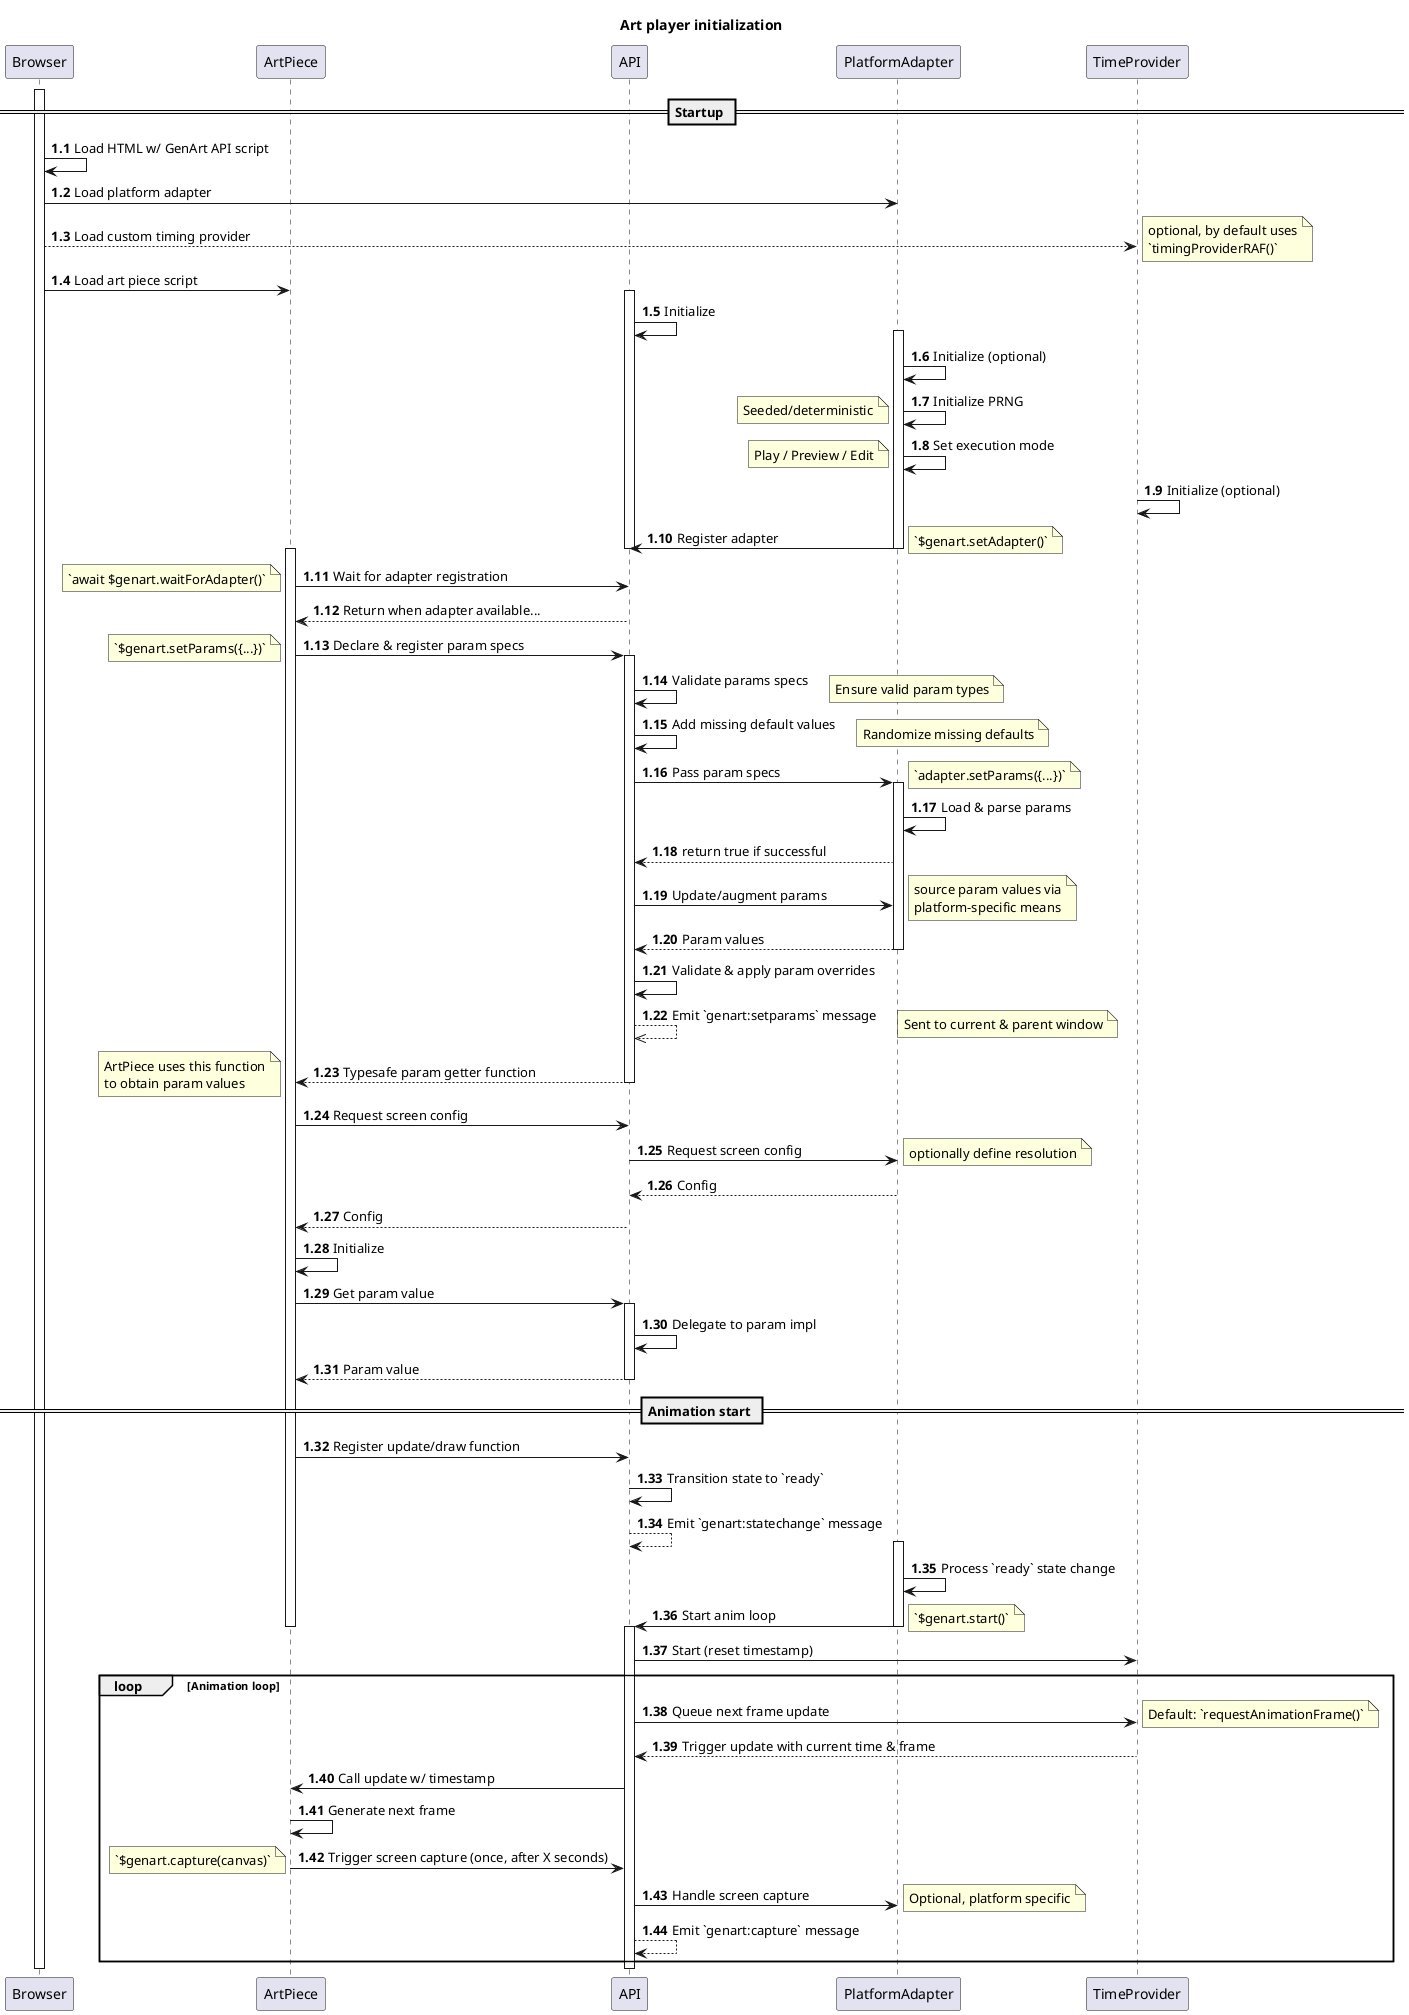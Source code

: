@startuml
title Art player initialization
autonumber 1.1
skinparam pageMargin 10

participant Browser
participant ArtPiece
participant API
participant PlatformAdapter
participant TimeProvider

activate Browser
	== Startup ==

	Browser -> Browser : Load HTML w/ GenArt API script
	Browser -> PlatformAdapter : Load platform adapter
	Browser --> TimeProvider : Load custom timing provider
	note right
		optional, by default uses
		`timingProviderRAF()`
	end note
	Browser -> ArtPiece : Load art piece script
	activate API
		API -> API : Initialize
		activate PlatformAdapter
		PlatformAdapter -> PlatformAdapter : Initialize (optional)
		PlatformAdapter -> PlatformAdapter : Initialize PRNG
		note left : Seeded/deterministic
		PlatformAdapter -> PlatformAdapter : Set execution mode
		note left : Play / Preview / Edit
		TimeProvider -> TimeProvider : Initialize (optional)
		
		PlatformAdapter -> API : Register adapter
		note right : `$genart.setAdapter()`
		deactivate PlatformAdapter
	deactivate API

	activate ArtPiece
		ArtPiece -> API : Wait for adapter registration
		note left : `await $genart.waitForAdapter()`
		API --> ArtPiece : Return when adapter available...
		ArtPiece -> API : Declare & register param specs
		activate API
			note left
				`$genart.setParams({...})`
			end note
			API -> API : Validate params specs
			note right : Ensure valid param types
			API -> API : Add missing default values
			note right: Randomize missing defaults
			API -> PlatformAdapter : Pass param specs
			note right : `adapter.setParams({...})`
			activate PlatformAdapter
				PlatformAdapter -> PlatformAdapter : Load & parse params
				PlatformAdapter --> API : return true if successful
				API -> PlatformAdapter : Update/augment params
				note right
					source param values via
					platform-specific means
				end note
				PlatformAdapter --> API : Param values
			deactivate PlatformAdapter

			API -> API : Validate & apply param overrides
			API -->> API : Emit `genart:setparams` message
			note right : Sent to current & parent window
			API --> ArtPiece : Typesafe param getter function
			note left : ArtPiece uses this function\nto obtain param values
		deactivate API

		ArtPiece -> API : Request screen config
		API -> PlatformAdapter : Request screen config
		note right : optionally define resolution
		PlatformAdapter --> API : Config
		API --> ArtPiece : Config
		ArtPiece -> ArtPiece : Initialize
		ArtPiece -> API : Get param value
		activate API
			API -> API : Delegate to param impl
			API --> ArtPiece : Param value
		deactivate API

		== Animation start ==
		ArtPiece ->	API : Register update/draw function
		API -> API : Transition state to `ready`
		API --> API : Emit `genart:statechange` message
		activate PlatformAdapter
			PlatformAdapter -> PlatformAdapter : Process `ready` state change
			PlatformAdapter -> API : Start anim loop
			note right : `$genart.start()`
		deactivate PlatformAdapter
	deactivate ArtPiece

	activate API
		API -> TimeProvider : Start (reset timestamp)
		loop Animation loop
			API -> TimeProvider : Queue next frame update
			note right : Default: `requestAnimationFrame()`
			TimeProvider --> API : Trigger update with current time & frame
			API -> ArtPiece : Call update w/ timestamp
			ArtPiece -> ArtPiece : Generate next frame
			ArtPiece -> API : Trigger screen capture (once, after X seconds)
			note left: `$genart.capture(canvas)`
			API -> PlatformAdapter : Handle screen capture
			note right : Optional, platform specific
			API --> API : Emit `genart:capture` message
		end
	deactivate API

deactivate Browser

@enduml